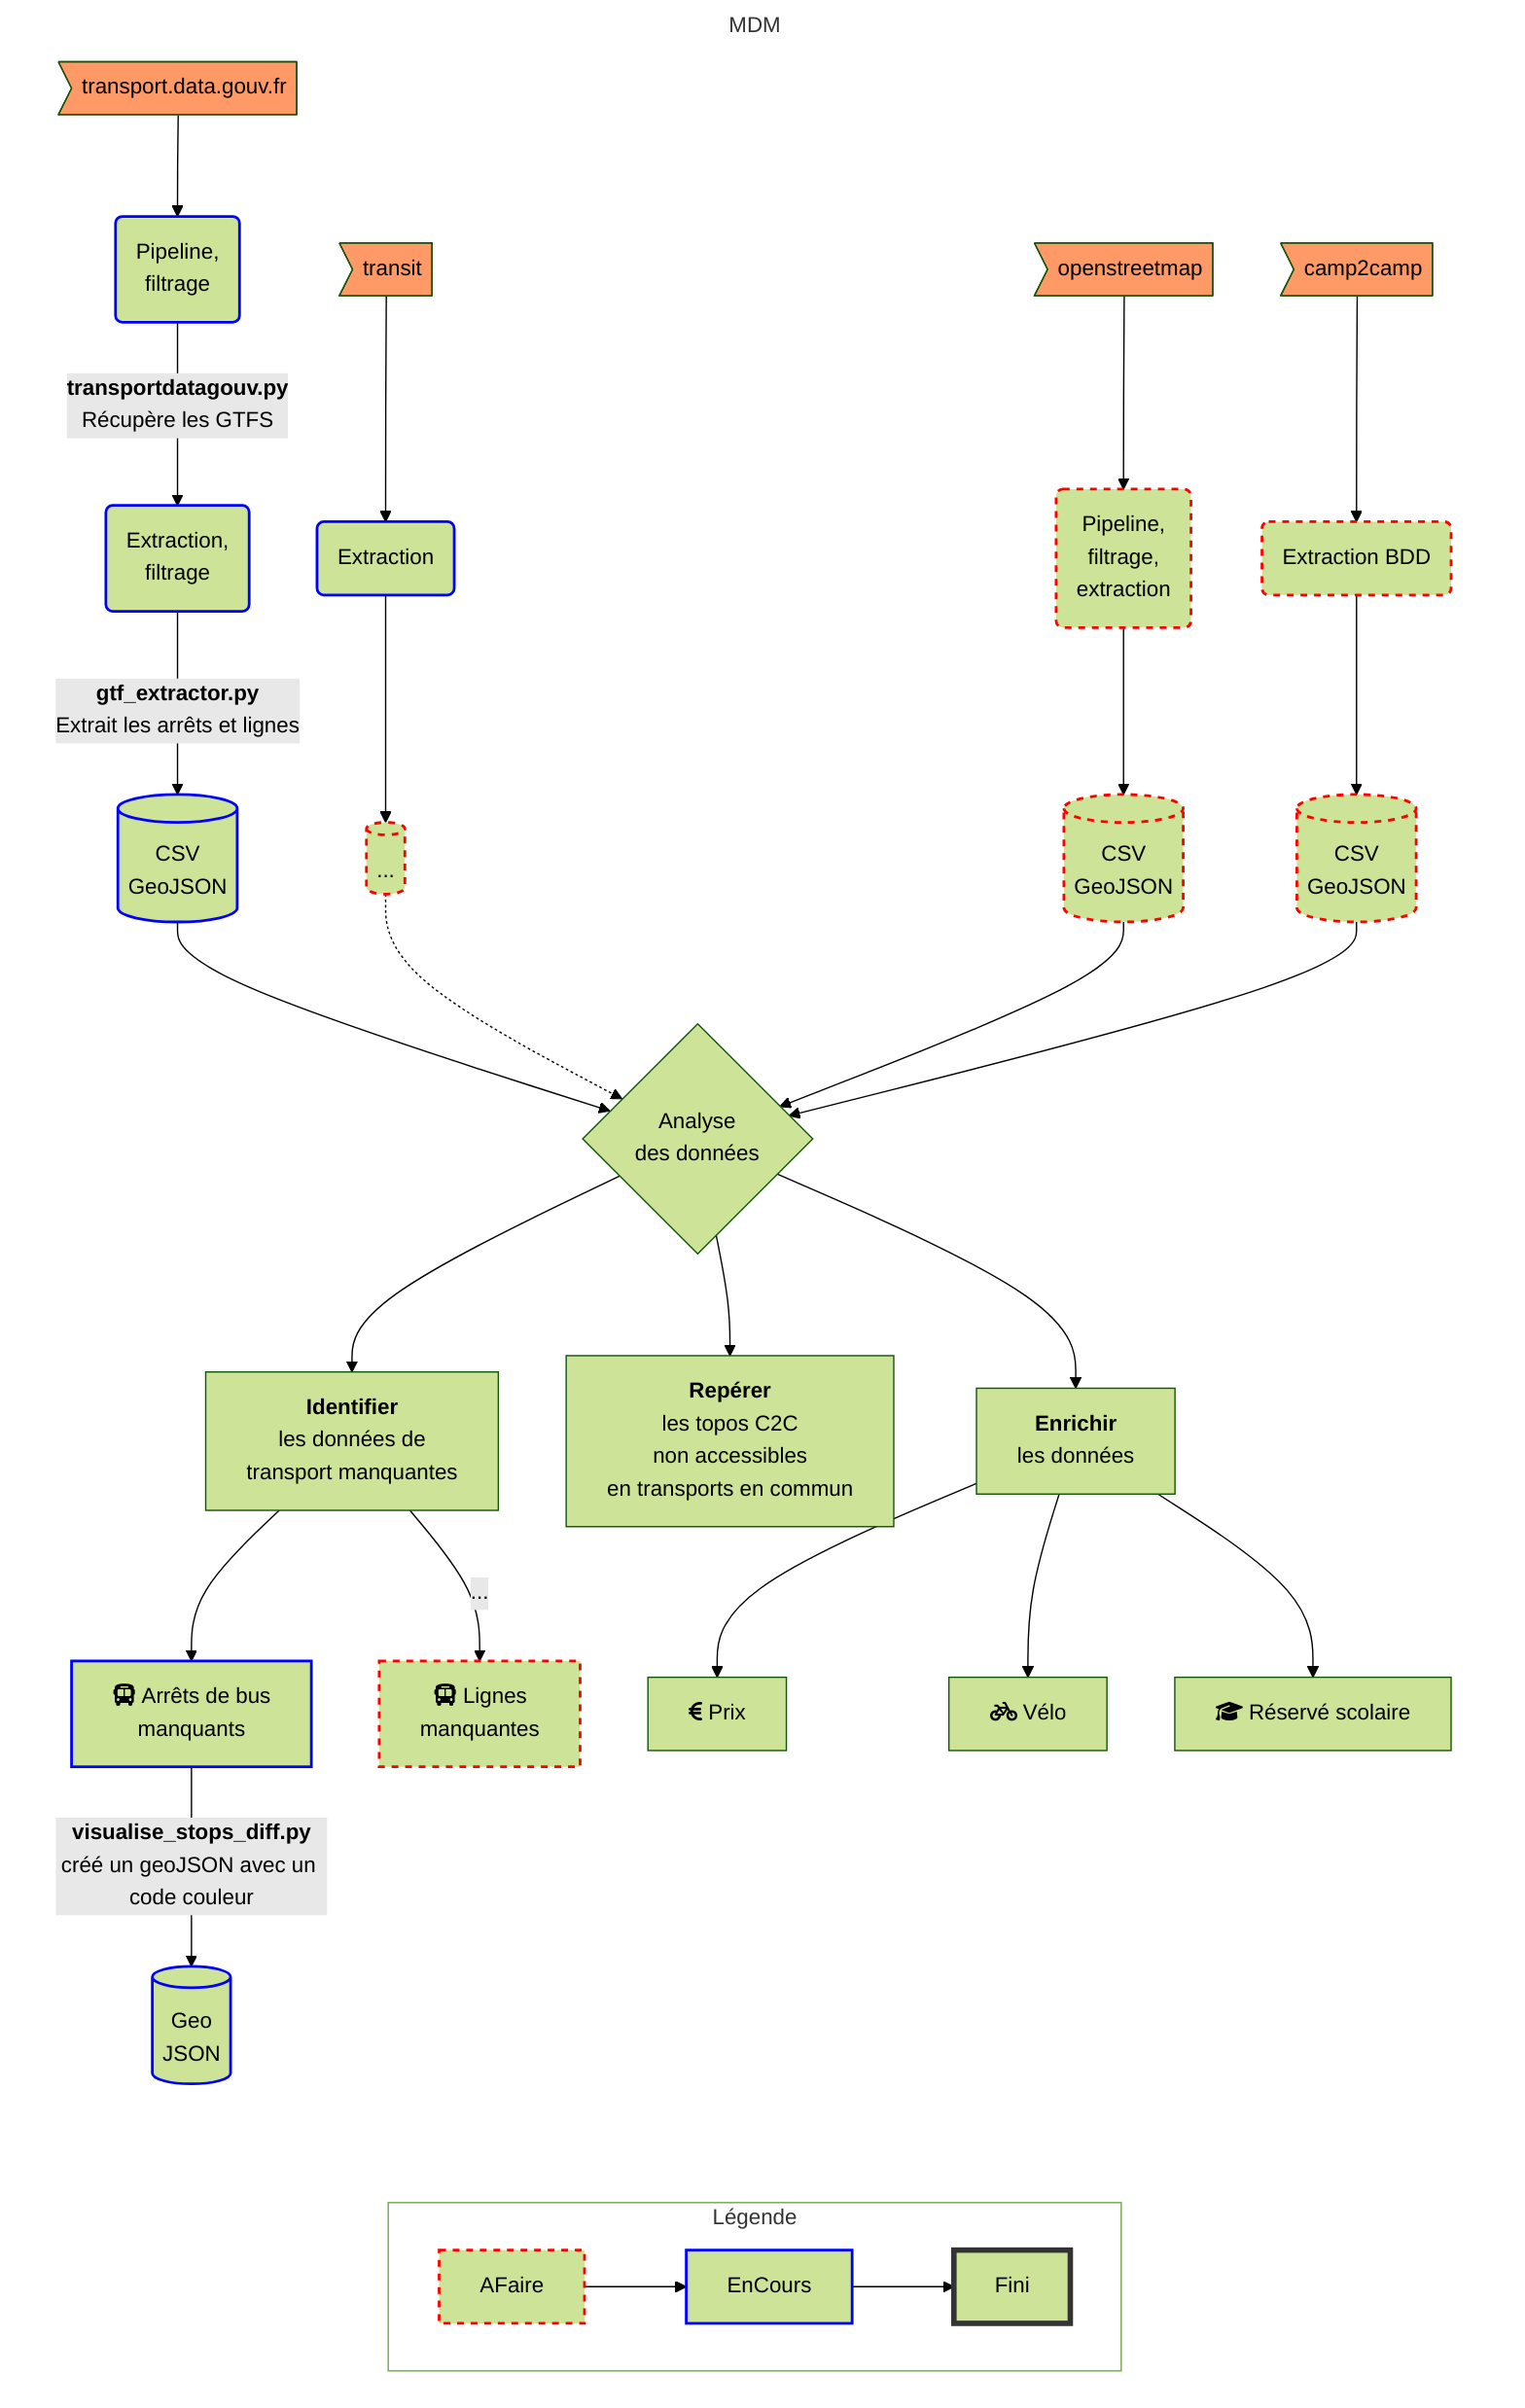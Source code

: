 ---
config:
  theme: 'forest'
---
flowchart TD
    subgraph MDM
        direction TB
        SOURCE_TDG>transport.data.gouv.fr] --> PF_TDG("`Pipeline,
                    filtrage`")
        PF_TDG -->|"`__transportdatagouv.py__
                    Récupère les GTFS`"| FE_TDG("`Extraction,
                    filtrage`")
        SOURCE_TRANSIT>transit] --> PFE_TRANSIT("`Extraction`")
        SOURCE_OSM>openstreetmap] --> PFE_OSM("`Pipeline,
                    filtrage,
                    extraction`")
        SOURCE_C2C>camp2camp] --> PFE_C2C("`Extraction BDD`")



        FE_TDG -->|"`__gtf_extractor.py__
                    Extrait les arrêts et lignes`"| EXPORT_TDG[("`CSV
                    GeoJSON`")]
        PFE_TRANSIT --> EXPORT_TRANSIT[("`...`")]
        PFE_OSM --> EXPORT_OSM[("`CSV
                    GeoJSON`")]
        PFE_C2C --> EXPORT_C2C[("`CSV
                    GeoJSON`")]
        EXPORT_TDG --> ANALYSE{"`Analyse
                    des données`"}
        EXPORT_TRANSIT -.-> ANALYSE
        EXPORT_OSM --> ANALYSE
        EXPORT_C2C --> ANALYSE


        ANALYSE --> IDENTIFIER["`**Identifier**
                    les données de
                    transport manquantes`"]
        ANALYSE --> REPERER["`**Repérer**
                    les topos C2C
                    non accessibles
                    en transports en commun`"]
        ANALYSE --> ENRICHIR["`**Enrichir**
                    les données`"]
        IDENTIFIER --> ARRETS_MANQUANTS["`fa:fa-bus Arrêts de bus
                    manquants`"]
        IDENTIFIER -->|...| LIGNES_MANQUANTES["`fa:fa-bus Lignes
                    manquantes`"]
        ARRETS_MANQUANTS -->|"`__visualise_stops_diff.py__
                créé un geoJSON avec un code couleur`"| DIFF[("`Geo
                    JSON`")]
        ENRICHIR --> PRIX[fa:fa-eur Prix]
        ENRICHIR --> VELO[fa:fa-bicycle Vélo]
        ENRICHIR --> SPECIAUX[fa:fa-graduation-cap  Réservé scolaire]

    %% Styling
        style MDM fill:#fff,stroke:#fff
        style SOURCE_TDG fill:#f96
        style SOURCE_OSM fill:#f96
        style SOURCE_C2C fill:#f96
        style SOURCE_TRANSIT fill:#f96

    %% TODO
        style PFE_OSM stroke:#f00,stroke-width:2px,stroke-dasharray: 5 5
        style PFE_C2C stroke:#f00,stroke-width:2px,stroke-dasharray: 5 5
        style LIGNES_MANQUANTES stroke:#f00,stroke-width:2px,stroke-dasharray: 5 5
        style EXPORT_OSM stroke:#f00,stroke-width:2px,stroke-dasharray: 5 5
        style EXPORT_C2C stroke:#f00,stroke-width:2px,stroke-dasharray: 5 5
        style EXPORT_C2C stroke:#f00,stroke-width:2px,stroke-dasharray: 5 5
        style EXPORT_TRANSIT stroke:#f00,stroke-width:2px,stroke-dasharray: 5 5
    %% In progress
        style PF_TDG stroke:#00f,stroke-width:2px
        style FE_TDG stroke:#00f,stroke-width:2px
        style EXPORT_TDG stroke:#00f,stroke-width:2px
        style ARRETS_MANQUANTS stroke:#00f,stroke-width:2px
        style DIFF stroke:#00f,stroke-width:2px
        style PFE_TRANSIT stroke:#00f,stroke-width:2px
    %% DONE
        %% style PF_TDG fill:#0d0,stroke:#333,stroke-width:4px
    end

    subgraph Légende
        direction LR
        style Légende fill:#fff
        AFaire --> EnCours --> Fini
        style AFaire stroke:#f00,stroke-width:2px,stroke-dasharray: 5 5
        style EnCours stroke:#00f,stroke-width:2px
        style Fini stroke:#333,stroke-width:4px
    end

    MDM ~~~ Légende